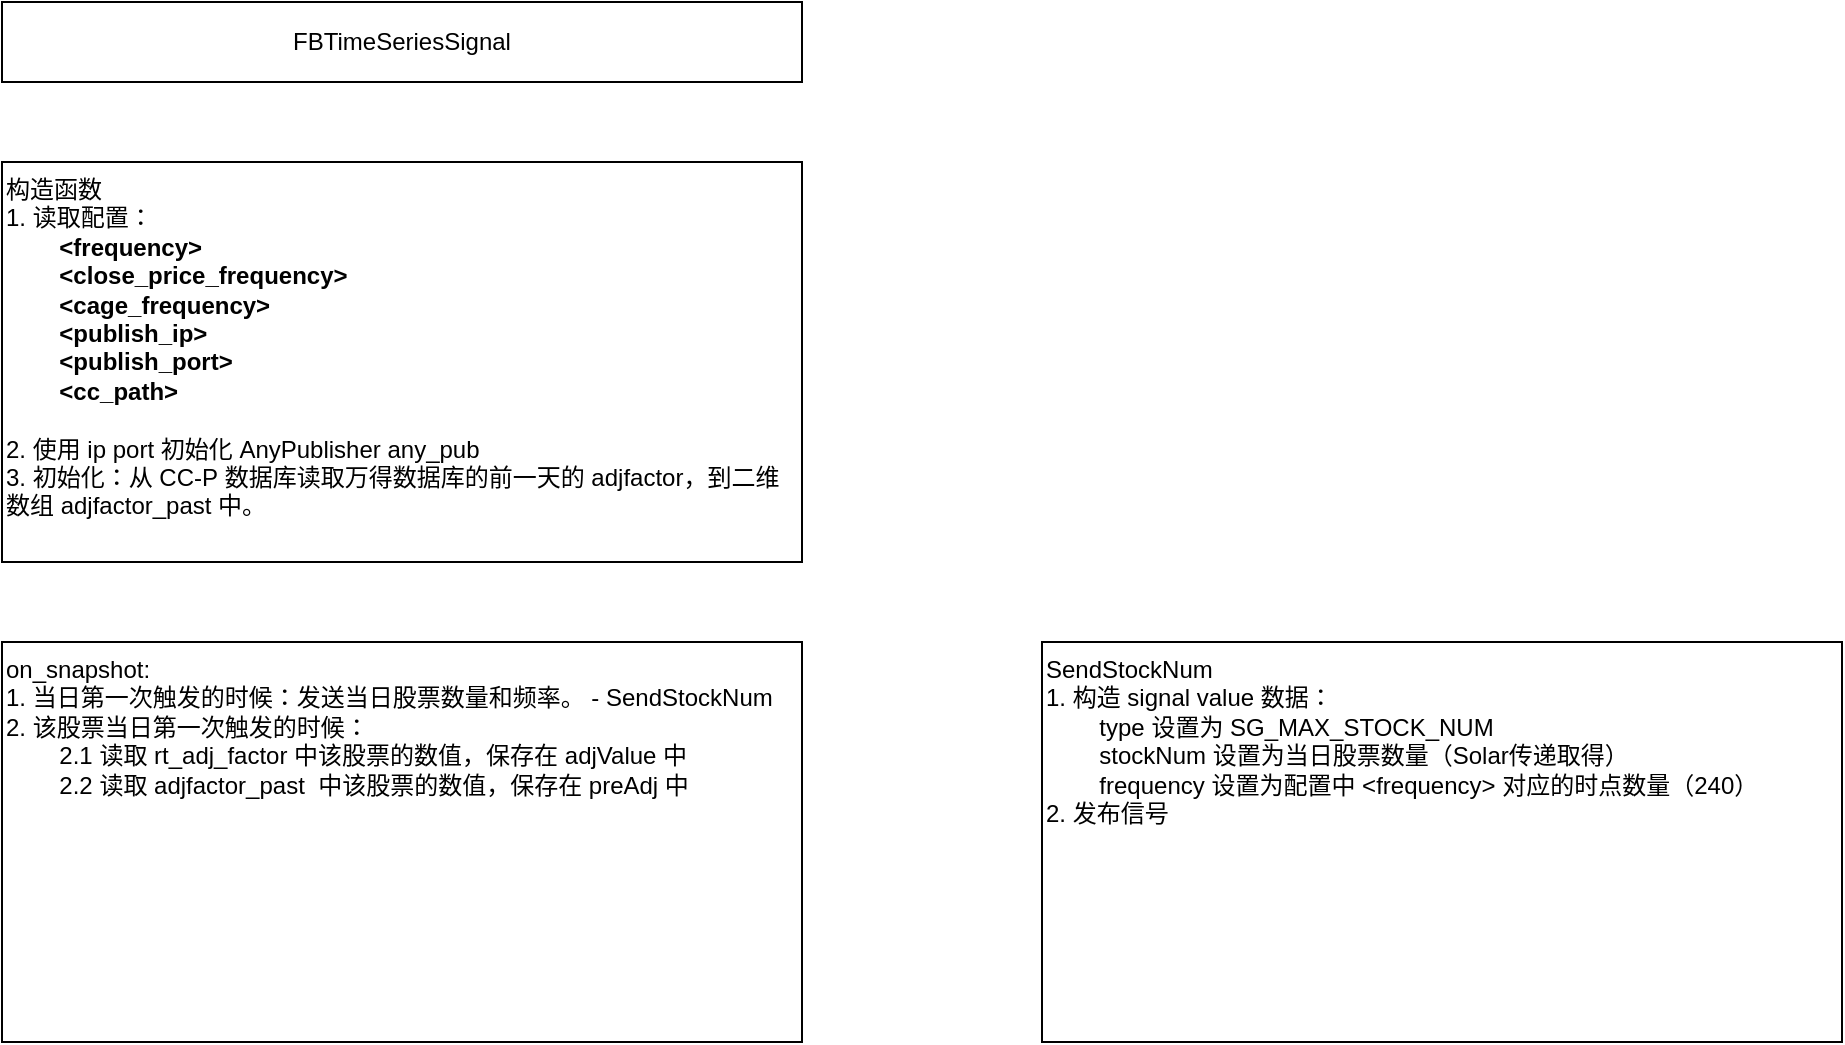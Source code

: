 <mxfile version="28.0.6">
  <diagram name="交易信号产生" id="UFX_fcOVn3kRIJLmEuX1">
    <mxGraphModel dx="1368" dy="764" grid="1" gridSize="10" guides="1" tooltips="1" connect="1" arrows="1" fold="1" page="1" pageScale="1" pageWidth="827" pageHeight="1169" math="0" shadow="0">
      <root>
        <mxCell id="0" />
        <mxCell id="1" parent="0" />
        <mxCell id="0HW1WMgGXBD1TG098CHV-1" value="FBTimeSeriesSignal" style="rounded=0;whiteSpace=wrap;html=1;" vertex="1" parent="1">
          <mxGeometry x="40" y="40" width="400" height="40" as="geometry" />
        </mxCell>
        <mxCell id="0HW1WMgGXBD1TG098CHV-2" value="构造函数&lt;div&gt;1.&amp;nbsp;读取配置：&lt;/div&gt;&lt;div&gt;&lt;b&gt;&lt;span style=&quot;white-space: pre;&quot;&gt;&#x9;&lt;/span&gt;&amp;lt;frequency&amp;gt;&amp;nbsp;&lt;/b&gt;&lt;/div&gt;&lt;div&gt;&lt;b&gt;&lt;span style=&quot;white-space: pre;&quot;&gt;&#x9;&lt;/span&gt;&amp;lt;close_price_frequency&amp;gt;&amp;nbsp;&lt;/b&gt;&lt;/div&gt;&lt;div&gt;&lt;b&gt;&lt;span style=&quot;white-space: pre;&quot;&gt;&#x9;&lt;/span&gt;&amp;lt;cage_frequency&amp;gt;&lt;br&gt;&lt;/b&gt;&lt;/div&gt;&lt;div&gt;&lt;b&gt;&lt;span style=&quot;white-space: pre;&quot;&gt;&#x9;&lt;/span&gt;&amp;lt;publish_ip&amp;gt;&lt;br&gt;&lt;/b&gt;&lt;/div&gt;&lt;div&gt;&lt;b&gt;&lt;span style=&quot;white-space: pre;&quot;&gt;&#x9;&lt;/span&gt;&amp;lt;publish_port&amp;gt;&lt;/b&gt;&lt;/div&gt;&lt;div&gt;&lt;b&gt;&lt;span style=&quot;white-space: pre;&quot;&gt;&#x9;&lt;/span&gt;&amp;lt;cc_path&amp;gt;&lt;/b&gt;&lt;br&gt;&lt;/div&gt;&lt;div&gt;&lt;br&gt;&lt;/div&gt;&lt;div&gt;2.&amp;nbsp;使用&amp;nbsp;ip&amp;nbsp;port&amp;nbsp;初始化 AnyPublisher any_pub&lt;/div&gt;&lt;div&gt;3.&amp;nbsp;初始化：从 CC-P&amp;nbsp;数据库读取万得数据库的前一天的 adjfactor，到二维数组 adjfactor_past&amp;nbsp;中。&lt;/div&gt;&lt;div&gt;&lt;br&gt;&lt;/div&gt;&lt;div&gt;&lt;br&gt;&lt;/div&gt;" style="rounded=0;whiteSpace=wrap;html=1;align=left;verticalAlign=top;" vertex="1" parent="1">
          <mxGeometry x="40" y="120" width="400" height="200" as="geometry" />
        </mxCell>
        <mxCell id="0HW1WMgGXBD1TG098CHV-3" value="&lt;div&gt;on_snapshot:&lt;/div&gt;&lt;div&gt;1.&amp;nbsp;当日第一次触发的时候：发送当日股票数量和频率。 - SendStockNum&lt;/div&gt;&lt;div&gt;2.&amp;nbsp;&lt;span style=&quot;background-color: transparent; color: light-dark(rgb(0, 0, 0), rgb(255, 255, 255));&quot;&gt;该股票当日第一次触发的时候：&lt;/span&gt;&lt;/div&gt;&lt;div&gt;&lt;span style=&quot;white-space: pre;&quot;&gt;&#x9;&lt;/span&gt;2.1&amp;nbsp;读取&amp;nbsp;rt_adj_factor&amp;nbsp;中该股票的数值，保存在&amp;nbsp;adjValue&amp;nbsp;中&lt;br&gt;&lt;/div&gt;&lt;div&gt;&lt;span style=&quot;white-space: pre;&quot;&gt;&#x9;&lt;/span&gt;2.2&amp;nbsp;读取&amp;nbsp;&lt;span style=&quot;background-color: transparent; color: light-dark(rgb(0, 0, 0), rgb(255, 255, 255));&quot;&gt;adjfactor_past&amp;nbsp; 中该股票的数值，保存在&amp;nbsp;preAdj&amp;nbsp;中&lt;/span&gt;&lt;br&gt;&lt;/div&gt;" style="rounded=0;whiteSpace=wrap;html=1;align=left;verticalAlign=top;" vertex="1" parent="1">
          <mxGeometry x="40" y="360" width="400" height="200" as="geometry" />
        </mxCell>
        <mxCell id="0HW1WMgGXBD1TG098CHV-4" value="SendStockNum&lt;div&gt;1. 构造&amp;nbsp;signal&amp;nbsp;value&amp;nbsp;数据：&lt;/div&gt;&lt;div&gt;&lt;span style=&quot;background-color: transparent; color: light-dark(rgb(0, 0, 0), rgb(255, 255, 255));&quot;&gt;&lt;span style=&quot;white-space: pre;&quot;&gt;&#x9;&lt;/span&gt;type&amp;nbsp;设置为 SG_MAX_STOCK_NUM&lt;/span&gt;&lt;/div&gt;&lt;div&gt;&lt;span style=&quot;background-color: transparent; color: light-dark(rgb(0, 0, 0), rgb(255, 255, 255));&quot;&gt;&lt;span style=&quot;white-space: pre;&quot;&gt;&#x9;&lt;/span&gt;stockNum&amp;nbsp;设置为当日股票数量（Solar传递取得）&lt;br&gt;&lt;/span&gt;&lt;/div&gt;&lt;div&gt;&lt;span style=&quot;background-color: transparent; color: light-dark(rgb(0, 0, 0), rgb(255, 255, 255));&quot;&gt;&lt;span style=&quot;white-space: pre;&quot;&gt;&#x9;&lt;/span&gt;frequency 设置为配置中 &amp;lt;&lt;/span&gt;&lt;span style=&quot;background-color: transparent; color: light-dark(rgb(0, 0, 0), rgb(255, 255, 255));&quot;&gt;frequency&lt;/span&gt;&lt;span style=&quot;background-color: transparent; color: light-dark(rgb(0, 0, 0), rgb(255, 255, 255));&quot;&gt;&amp;gt;&amp;nbsp;对应的时点数量（240）&lt;/span&gt;&lt;/div&gt;&lt;div&gt;&lt;span style=&quot;background-color: transparent; color: light-dark(rgb(0, 0, 0), rgb(255, 255, 255));&quot;&gt;2.&amp;nbsp;发布信号&lt;/span&gt;&lt;/div&gt;" style="rounded=0;whiteSpace=wrap;html=1;align=left;verticalAlign=top;" vertex="1" parent="1">
          <mxGeometry x="560" y="360" width="400" height="200" as="geometry" />
        </mxCell>
      </root>
    </mxGraphModel>
  </diagram>
</mxfile>

